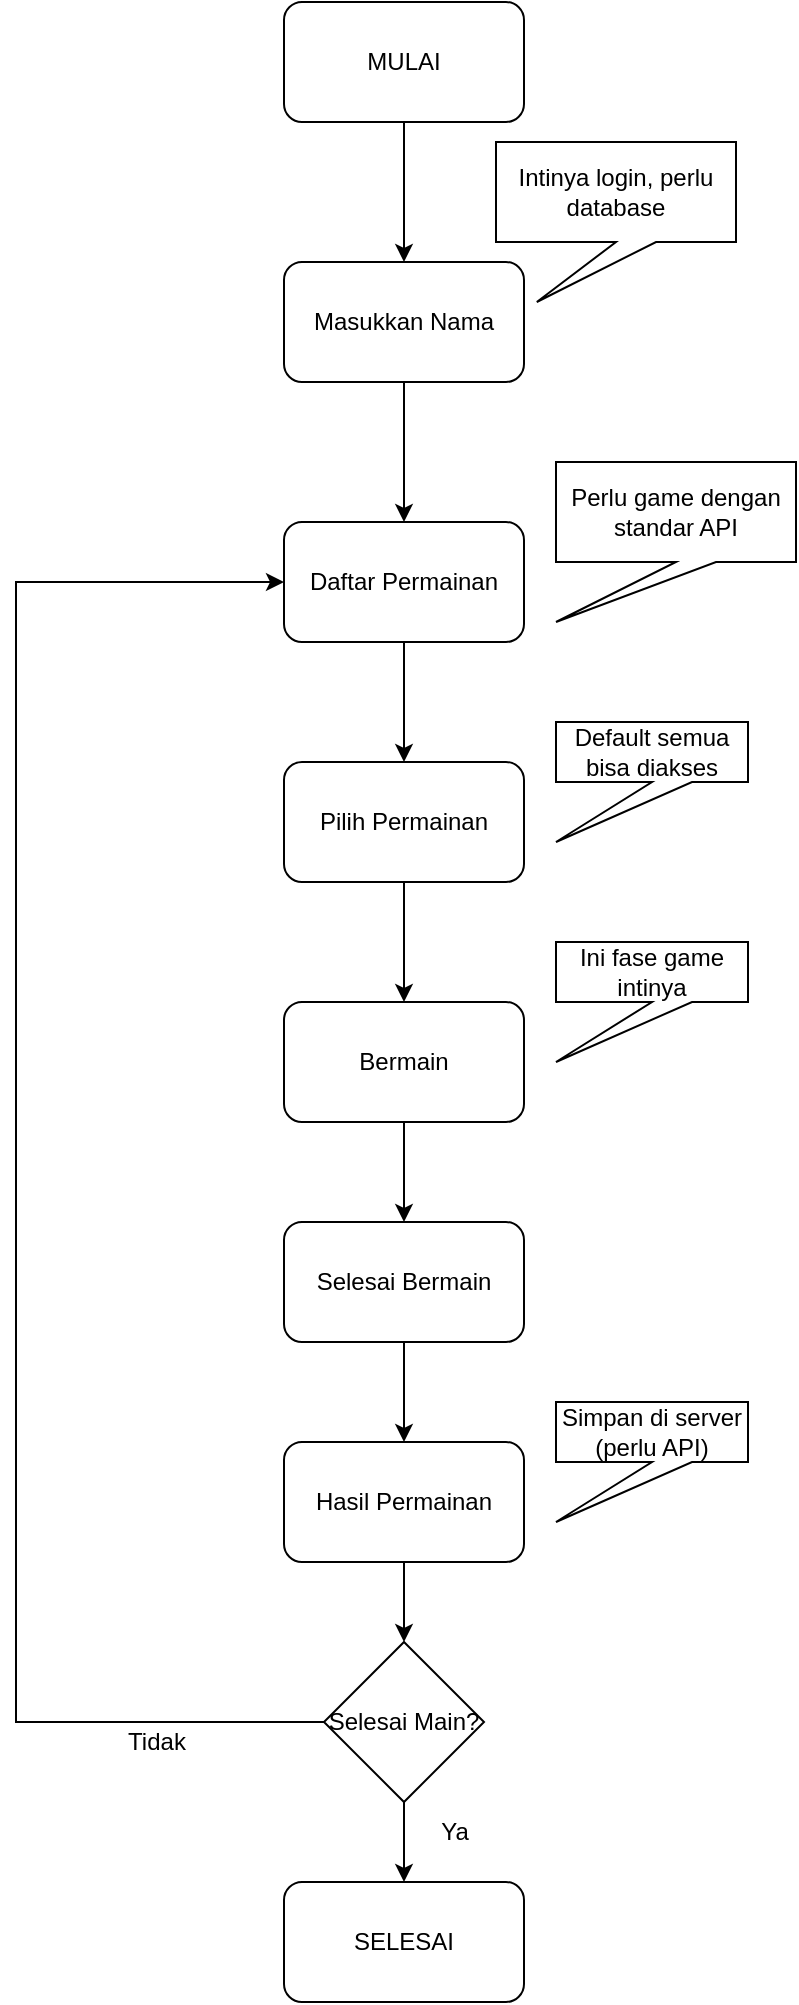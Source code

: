 <mxfile version="20.6.0" type="github">
  <diagram id="kW2H2oqFz1KYod-qI9_b" name="Halaman-1">
    <mxGraphModel dx="944" dy="497" grid="1" gridSize="10" guides="1" tooltips="1" connect="1" arrows="1" fold="1" page="1" pageScale="1" pageWidth="827" pageHeight="1169" math="0" shadow="0">
      <root>
        <mxCell id="0" />
        <mxCell id="1" parent="0" />
        <mxCell id="Ioe57qfxZlTiFQkuUkHG-3" value="" style="edgeStyle=orthogonalEdgeStyle;rounded=0;orthogonalLoop=1;jettySize=auto;html=1;" edge="1" parent="1" source="Ioe57qfxZlTiFQkuUkHG-1" target="Ioe57qfxZlTiFQkuUkHG-2">
          <mxGeometry relative="1" as="geometry" />
        </mxCell>
        <mxCell id="Ioe57qfxZlTiFQkuUkHG-1" value="MULAI" style="rounded=1;whiteSpace=wrap;html=1;" vertex="1" parent="1">
          <mxGeometry x="354" y="40" width="120" height="60" as="geometry" />
        </mxCell>
        <mxCell id="Ioe57qfxZlTiFQkuUkHG-5" value="" style="edgeStyle=orthogonalEdgeStyle;rounded=0;orthogonalLoop=1;jettySize=auto;html=1;" edge="1" parent="1" source="Ioe57qfxZlTiFQkuUkHG-2" target="Ioe57qfxZlTiFQkuUkHG-4">
          <mxGeometry relative="1" as="geometry" />
        </mxCell>
        <mxCell id="Ioe57qfxZlTiFQkuUkHG-2" value="Masukkan Nama" style="rounded=1;whiteSpace=wrap;html=1;" vertex="1" parent="1">
          <mxGeometry x="354" y="170" width="120" height="60" as="geometry" />
        </mxCell>
        <mxCell id="Ioe57qfxZlTiFQkuUkHG-7" value="" style="edgeStyle=orthogonalEdgeStyle;rounded=0;orthogonalLoop=1;jettySize=auto;html=1;" edge="1" parent="1" source="Ioe57qfxZlTiFQkuUkHG-4" target="Ioe57qfxZlTiFQkuUkHG-6">
          <mxGeometry relative="1" as="geometry" />
        </mxCell>
        <mxCell id="Ioe57qfxZlTiFQkuUkHG-4" value="Daftar Permainan" style="rounded=1;whiteSpace=wrap;html=1;" vertex="1" parent="1">
          <mxGeometry x="354" y="300" width="120" height="60" as="geometry" />
        </mxCell>
        <mxCell id="Ioe57qfxZlTiFQkuUkHG-9" value="" style="edgeStyle=orthogonalEdgeStyle;rounded=0;orthogonalLoop=1;jettySize=auto;html=1;" edge="1" parent="1" source="Ioe57qfxZlTiFQkuUkHG-6" target="Ioe57qfxZlTiFQkuUkHG-8">
          <mxGeometry relative="1" as="geometry" />
        </mxCell>
        <mxCell id="Ioe57qfxZlTiFQkuUkHG-6" value="Pilih Permainan" style="rounded=1;whiteSpace=wrap;html=1;" vertex="1" parent="1">
          <mxGeometry x="354" y="420" width="120" height="60" as="geometry" />
        </mxCell>
        <mxCell id="Ioe57qfxZlTiFQkuUkHG-11" value="" style="edgeStyle=orthogonalEdgeStyle;rounded=0;orthogonalLoop=1;jettySize=auto;html=1;" edge="1" parent="1" source="Ioe57qfxZlTiFQkuUkHG-8" target="Ioe57qfxZlTiFQkuUkHG-10">
          <mxGeometry relative="1" as="geometry" />
        </mxCell>
        <mxCell id="Ioe57qfxZlTiFQkuUkHG-8" value="Bermain" style="rounded=1;whiteSpace=wrap;html=1;" vertex="1" parent="1">
          <mxGeometry x="354" y="540" width="120" height="60" as="geometry" />
        </mxCell>
        <mxCell id="Ioe57qfxZlTiFQkuUkHG-14" value="" style="edgeStyle=orthogonalEdgeStyle;rounded=0;orthogonalLoop=1;jettySize=auto;html=1;" edge="1" parent="1" source="Ioe57qfxZlTiFQkuUkHG-10" target="Ioe57qfxZlTiFQkuUkHG-12">
          <mxGeometry relative="1" as="geometry" />
        </mxCell>
        <mxCell id="Ioe57qfxZlTiFQkuUkHG-10" value="Selesai Bermain" style="rounded=1;whiteSpace=wrap;html=1;" vertex="1" parent="1">
          <mxGeometry x="354" y="650" width="120" height="60" as="geometry" />
        </mxCell>
        <mxCell id="Ioe57qfxZlTiFQkuUkHG-20" value="" style="edgeStyle=orthogonalEdgeStyle;rounded=0;orthogonalLoop=1;jettySize=auto;html=1;" edge="1" parent="1" source="Ioe57qfxZlTiFQkuUkHG-12" target="Ioe57qfxZlTiFQkuUkHG-19">
          <mxGeometry relative="1" as="geometry" />
        </mxCell>
        <mxCell id="Ioe57qfxZlTiFQkuUkHG-12" value="Hasil Permainan" style="rounded=1;whiteSpace=wrap;html=1;" vertex="1" parent="1">
          <mxGeometry x="354" y="760" width="120" height="60" as="geometry" />
        </mxCell>
        <mxCell id="Ioe57qfxZlTiFQkuUkHG-17" value="Intinya login, perlu database" style="shape=callout;whiteSpace=wrap;html=1;perimeter=calloutPerimeter;position2=0.17;" vertex="1" parent="1">
          <mxGeometry x="460" y="110" width="120" height="80" as="geometry" />
        </mxCell>
        <mxCell id="Ioe57qfxZlTiFQkuUkHG-18" value="Ini fase game intinya" style="shape=callout;whiteSpace=wrap;html=1;perimeter=calloutPerimeter;position2=0;" vertex="1" parent="1">
          <mxGeometry x="490" y="510" width="96" height="60" as="geometry" />
        </mxCell>
        <mxCell id="Ioe57qfxZlTiFQkuUkHG-22" value="" style="edgeStyle=orthogonalEdgeStyle;rounded=0;orthogonalLoop=1;jettySize=auto;html=1;entryX=0;entryY=0.5;entryDx=0;entryDy=0;" edge="1" parent="1" source="Ioe57qfxZlTiFQkuUkHG-19" target="Ioe57qfxZlTiFQkuUkHG-4">
          <mxGeometry relative="1" as="geometry">
            <mxPoint x="294" y="900" as="targetPoint" />
            <Array as="points">
              <mxPoint x="220" y="900" />
              <mxPoint x="220" y="330" />
            </Array>
          </mxGeometry>
        </mxCell>
        <mxCell id="Ioe57qfxZlTiFQkuUkHG-24" value="" style="edgeStyle=orthogonalEdgeStyle;rounded=0;orthogonalLoop=1;jettySize=auto;html=1;" edge="1" parent="1" source="Ioe57qfxZlTiFQkuUkHG-19" target="Ioe57qfxZlTiFQkuUkHG-23">
          <mxGeometry relative="1" as="geometry" />
        </mxCell>
        <mxCell id="Ioe57qfxZlTiFQkuUkHG-19" value="Selesai Main?" style="rhombus;whiteSpace=wrap;html=1;" vertex="1" parent="1">
          <mxGeometry x="374" y="860" width="80" height="80" as="geometry" />
        </mxCell>
        <mxCell id="Ioe57qfxZlTiFQkuUkHG-23" value="SELESAI" style="rounded=1;whiteSpace=wrap;html=1;" vertex="1" parent="1">
          <mxGeometry x="354" y="980" width="120" height="60" as="geometry" />
        </mxCell>
        <mxCell id="Ioe57qfxZlTiFQkuUkHG-26" value="Perlu game dengan standar API" style="shape=callout;whiteSpace=wrap;html=1;perimeter=calloutPerimeter;position2=0;" vertex="1" parent="1">
          <mxGeometry x="490" y="270" width="120" height="80" as="geometry" />
        </mxCell>
        <mxCell id="Ioe57qfxZlTiFQkuUkHG-27" value="Default semua bisa diakses" style="shape=callout;whiteSpace=wrap;html=1;perimeter=calloutPerimeter;position2=0;" vertex="1" parent="1">
          <mxGeometry x="490" y="400" width="96" height="60" as="geometry" />
        </mxCell>
        <mxCell id="Ioe57qfxZlTiFQkuUkHG-29" value="Tidak" style="text;html=1;align=center;verticalAlign=middle;resizable=0;points=[];autosize=1;strokeColor=none;fillColor=none;" vertex="1" parent="1">
          <mxGeometry x="265" y="895" width="50" height="30" as="geometry" />
        </mxCell>
        <mxCell id="Ioe57qfxZlTiFQkuUkHG-30" value="Ya" style="text;html=1;align=center;verticalAlign=middle;resizable=0;points=[];autosize=1;strokeColor=none;fillColor=none;" vertex="1" parent="1">
          <mxGeometry x="419" y="940" width="40" height="30" as="geometry" />
        </mxCell>
        <mxCell id="Ioe57qfxZlTiFQkuUkHG-31" value="Simpan di server (perlu API)" style="shape=callout;whiteSpace=wrap;html=1;perimeter=calloutPerimeter;position2=0;" vertex="1" parent="1">
          <mxGeometry x="490" y="740" width="96" height="60" as="geometry" />
        </mxCell>
      </root>
    </mxGraphModel>
  </diagram>
</mxfile>
